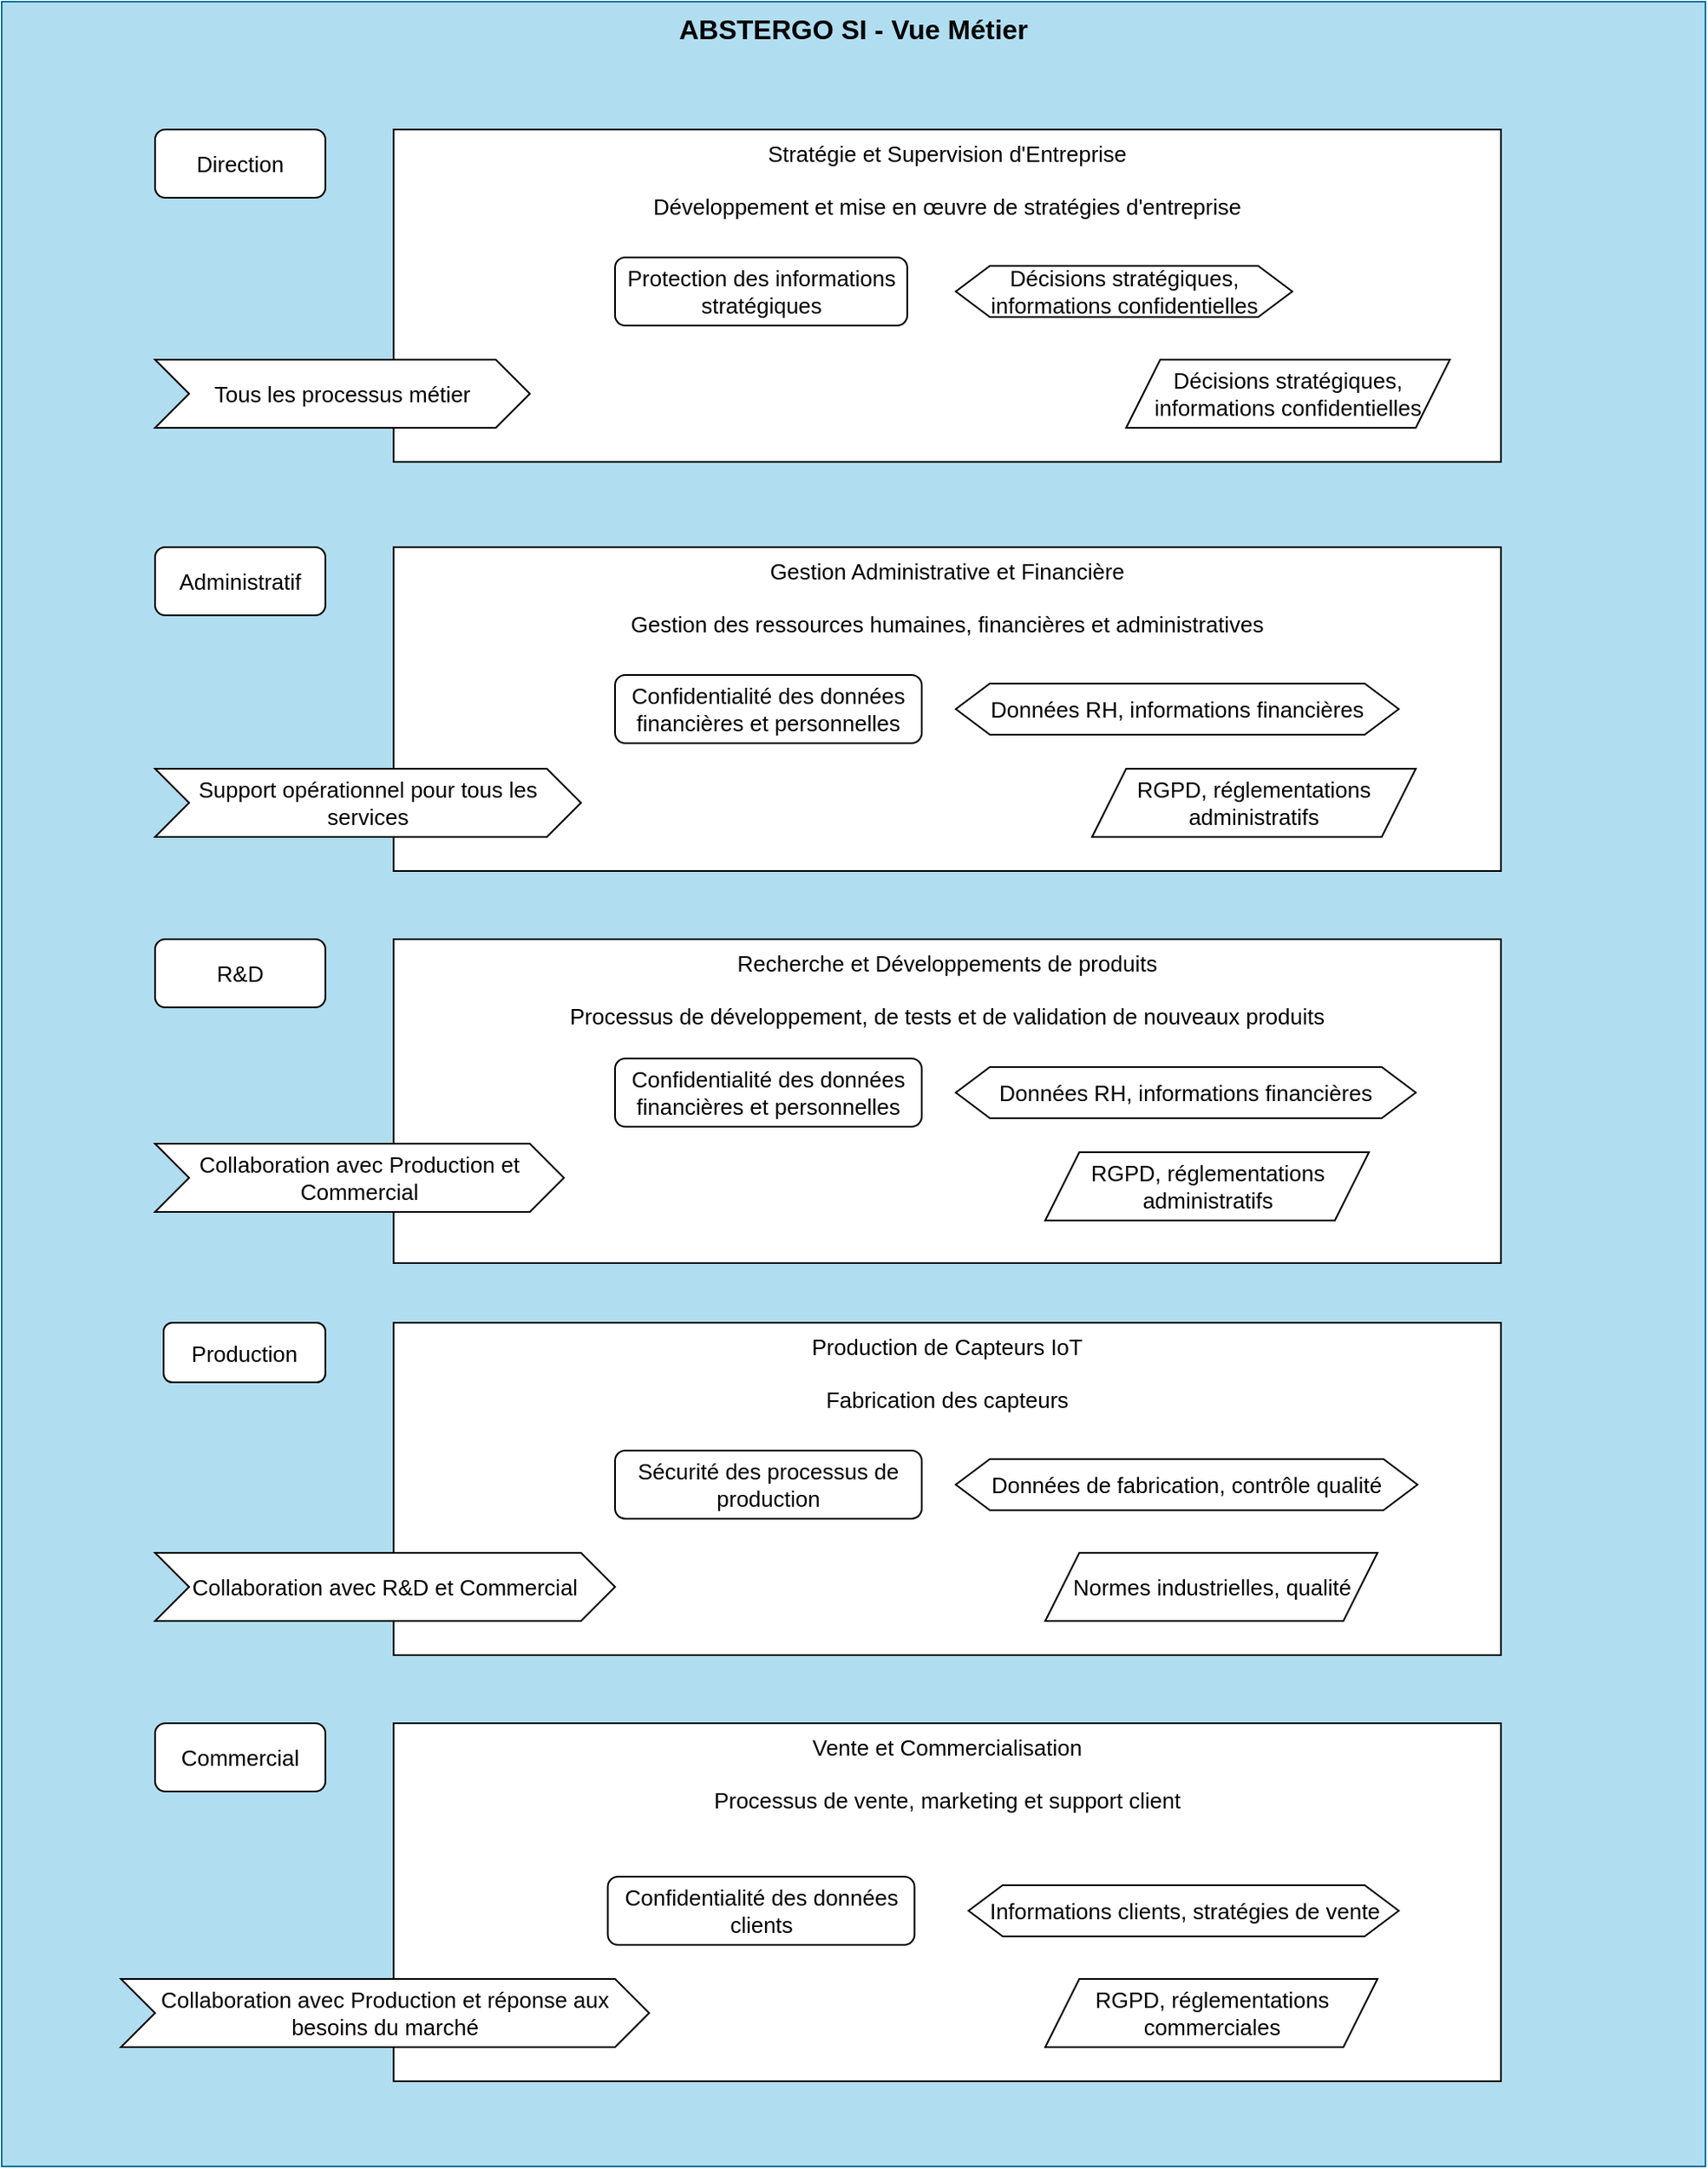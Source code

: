 <mxfile version="22.1.5" type="github">
  <diagram name="Page-1" id="KYuWMJmiR7H3UaC-g5s9">
    <mxGraphModel dx="2390" dy="1243" grid="1" gridSize="10" guides="1" tooltips="1" connect="1" arrows="1" fold="1" page="1" pageScale="1" pageWidth="827" pageHeight="1169" math="0" shadow="0">
      <root>
        <mxCell id="0" />
        <mxCell id="1" parent="0" />
        <mxCell id="J_kNGodoUKY9twf9flr4-1" value="&lt;font size=&quot;1&quot;&gt;&lt;b&gt;&lt;font style=&quot;font-size: 16px;&quot;&gt;ABSTERGO SI - Vue Métier &lt;/font&gt;&lt;/b&gt;&lt;/font&gt;" style="rounded=0;whiteSpace=wrap;html=1;verticalAlign=top;align=center;movable=1;resizable=1;rotatable=1;deletable=1;editable=1;locked=0;connectable=1;fillColor=#b1ddf0;strokeColor=#10739e;" parent="1" vertex="1">
          <mxGeometry x="40" y="40" width="1000" height="1270" as="geometry" />
        </mxCell>
        <mxCell id="bNXU1JucXEZNY31L4AdU-1" value="Direction" style="rounded=1;whiteSpace=wrap;html=1;fontSize=13;" vertex="1" parent="1">
          <mxGeometry x="130" y="115" width="100" height="40" as="geometry" />
        </mxCell>
        <mxCell id="bNXU1JucXEZNY31L4AdU-2" value="Stratégie et Supervision d&#39;Entreprise&lt;br style=&quot;font-size: 13px;&quot;&gt;&lt;br style=&quot;font-size: 13px;&quot;&gt;Développement et mise en œuvre de stratégies d&#39;entreprise" style="rounded=0;whiteSpace=wrap;html=1;fontSize=13;verticalAlign=top;" vertex="1" parent="1">
          <mxGeometry x="270" y="115" width="650" height="195" as="geometry" />
        </mxCell>
        <mxCell id="bNXU1JucXEZNY31L4AdU-4" value="Décisions stratégiques, informations confidentielles" style="shape=hexagon;perimeter=hexagonPerimeter2;whiteSpace=wrap;html=1;fixedSize=1;fontSize=13;" vertex="1" parent="1">
          <mxGeometry x="600" y="195" width="197.5" height="30" as="geometry" />
        </mxCell>
        <mxCell id="bNXU1JucXEZNY31L4AdU-5" value="Décisions stratégiques, informations confidentielles" style="shape=parallelogram;perimeter=parallelogramPerimeter;whiteSpace=wrap;html=1;fixedSize=1;fontSize=13;" vertex="1" parent="1">
          <mxGeometry x="700" y="250" width="190" height="40" as="geometry" />
        </mxCell>
        <mxCell id="bNXU1JucXEZNY31L4AdU-6" value="Protection des informations stratégiques" style="rounded=1;whiteSpace=wrap;html=1;fontSize=13;" vertex="1" parent="1">
          <mxGeometry x="400" y="190" width="171.5" height="40" as="geometry" />
        </mxCell>
        <mxCell id="bNXU1JucXEZNY31L4AdU-8" value="Gestion Administrative et Financière&lt;br style=&quot;font-size: 13px;&quot;&gt;&lt;br style=&quot;font-size: 13px;&quot;&gt;Gestion des ressources humaines, financières et administratives" style="rounded=0;whiteSpace=wrap;html=1;fontSize=13;verticalAlign=top;" vertex="1" parent="1">
          <mxGeometry x="270" y="360" width="650" height="190" as="geometry" />
        </mxCell>
        <mxCell id="bNXU1JucXEZNY31L4AdU-9" value="Confidentialité des données financières et personnelles" style="rounded=1;whiteSpace=wrap;html=1;fontSize=13;" vertex="1" parent="1">
          <mxGeometry x="400" y="435" width="180" height="40" as="geometry" />
        </mxCell>
        <mxCell id="bNXU1JucXEZNY31L4AdU-10" value="Données RH, informations financières" style="shape=hexagon;perimeter=hexagonPerimeter2;whiteSpace=wrap;html=1;fixedSize=1;fontSize=13;" vertex="1" parent="1">
          <mxGeometry x="600" y="440" width="260" height="30" as="geometry" />
        </mxCell>
        <mxCell id="bNXU1JucXEZNY31L4AdU-11" value="RGPD, réglementations administratifs" style="shape=parallelogram;perimeter=parallelogramPerimeter;whiteSpace=wrap;html=1;fixedSize=1;fontSize=13;" vertex="1" parent="1">
          <mxGeometry x="680" y="490" width="190" height="40" as="geometry" />
        </mxCell>
        <mxCell id="bNXU1JucXEZNY31L4AdU-13" value="Tous les processus métier" style="shape=step;perimeter=stepPerimeter;whiteSpace=wrap;html=1;fixedSize=1;fontSize=13;" vertex="1" parent="1">
          <mxGeometry x="130" y="250" width="220" height="40" as="geometry" />
        </mxCell>
        <mxCell id="bNXU1JucXEZNY31L4AdU-14" value="Support opérationnel pour tous les services" style="shape=step;perimeter=stepPerimeter;whiteSpace=wrap;html=1;fixedSize=1;fontSize=13;" vertex="1" parent="1">
          <mxGeometry x="130" y="490" width="250" height="40" as="geometry" />
        </mxCell>
        <mxCell id="bNXU1JucXEZNY31L4AdU-15" value="R&amp;amp;D" style="rounded=1;whiteSpace=wrap;html=1;fontSize=13;" vertex="1" parent="1">
          <mxGeometry x="130" y="590" width="100" height="40" as="geometry" />
        </mxCell>
        <mxCell id="bNXU1JucXEZNY31L4AdU-16" value="Recherche et Développements de produits&lt;br style=&quot;font-size: 13px;&quot;&gt;&lt;br style=&quot;font-size: 13px;&quot;&gt;Processus de développement, de tests et de validation de nouveaux produits" style="rounded=0;whiteSpace=wrap;html=1;fontSize=13;verticalAlign=top;" vertex="1" parent="1">
          <mxGeometry x="270" y="590" width="650" height="190" as="geometry" />
        </mxCell>
        <mxCell id="bNXU1JucXEZNY31L4AdU-17" value="Confidentialité des données financières et personnelles" style="rounded=1;whiteSpace=wrap;html=1;fontSize=13;" vertex="1" parent="1">
          <mxGeometry x="400" y="660" width="180" height="40" as="geometry" />
        </mxCell>
        <mxCell id="bNXU1JucXEZNY31L4AdU-18" value="Données RH, informations financières" style="shape=hexagon;perimeter=hexagonPerimeter2;whiteSpace=wrap;html=1;fixedSize=1;fontSize=13;" vertex="1" parent="1">
          <mxGeometry x="600" y="665" width="270" height="30" as="geometry" />
        </mxCell>
        <mxCell id="bNXU1JucXEZNY31L4AdU-19" value="RGPD, réglementations administratifs" style="shape=parallelogram;perimeter=parallelogramPerimeter;whiteSpace=wrap;html=1;fixedSize=1;fontSize=13;" vertex="1" parent="1">
          <mxGeometry x="652.5" y="715" width="190" height="40" as="geometry" />
        </mxCell>
        <mxCell id="bNXU1JucXEZNY31L4AdU-20" value="Collaboration avec Production et Commercial" style="shape=step;perimeter=stepPerimeter;whiteSpace=wrap;html=1;fixedSize=1;fontSize=13;" vertex="1" parent="1">
          <mxGeometry x="130" y="710" width="240" height="40" as="geometry" />
        </mxCell>
        <mxCell id="bNXU1JucXEZNY31L4AdU-21" value="Production" style="rounded=1;whiteSpace=wrap;html=1;fontSize=13;" vertex="1" parent="1">
          <mxGeometry x="135" y="815" width="95" height="35" as="geometry" />
        </mxCell>
        <mxCell id="bNXU1JucXEZNY31L4AdU-22" value="Production de Capteurs IoT&lt;br style=&quot;font-size: 13px;&quot;&gt;&lt;br style=&quot;font-size: 13px;&quot;&gt;Fabrication des capteurs" style="rounded=0;whiteSpace=wrap;html=1;fontSize=13;verticalAlign=top;" vertex="1" parent="1">
          <mxGeometry x="270" y="815" width="650" height="195" as="geometry" />
        </mxCell>
        <mxCell id="bNXU1JucXEZNY31L4AdU-23" value="Sécurité des processus de production" style="rounded=1;whiteSpace=wrap;html=1;fontSize=13;" vertex="1" parent="1">
          <mxGeometry x="400" y="890" width="180" height="40" as="geometry" />
        </mxCell>
        <mxCell id="bNXU1JucXEZNY31L4AdU-24" value="Données de fabrication, contrôle qualité" style="shape=hexagon;perimeter=hexagonPerimeter2;whiteSpace=wrap;html=1;fixedSize=1;fontSize=13;" vertex="1" parent="1">
          <mxGeometry x="600" y="895" width="271" height="30" as="geometry" />
        </mxCell>
        <mxCell id="bNXU1JucXEZNY31L4AdU-25" value="Normes industrielles, qualité" style="shape=parallelogram;perimeter=parallelogramPerimeter;whiteSpace=wrap;html=1;fixedSize=1;fontSize=13;" vertex="1" parent="1">
          <mxGeometry x="652.5" y="950" width="195" height="40" as="geometry" />
        </mxCell>
        <mxCell id="bNXU1JucXEZNY31L4AdU-26" value="Collaboration avec R&amp;amp;D et Commercial" style="shape=step;perimeter=stepPerimeter;whiteSpace=wrap;html=1;fixedSize=1;fontSize=13;" vertex="1" parent="1">
          <mxGeometry x="130" y="950" width="270" height="40" as="geometry" />
        </mxCell>
        <mxCell id="bNXU1JucXEZNY31L4AdU-27" value="Commercial" style="rounded=1;whiteSpace=wrap;html=1;fontSize=13;" vertex="1" parent="1">
          <mxGeometry x="130" y="1050" width="100" height="40" as="geometry" />
        </mxCell>
        <mxCell id="bNXU1JucXEZNY31L4AdU-28" value="Vente et Commercialisation&lt;br style=&quot;font-size: 13px;&quot;&gt;&lt;br style=&quot;font-size: 13px;&quot;&gt;Processus de vente, marketing et support client" style="rounded=0;whiteSpace=wrap;html=1;fontSize=13;verticalAlign=top;" vertex="1" parent="1">
          <mxGeometry x="270" y="1050" width="650" height="210" as="geometry" />
        </mxCell>
        <mxCell id="bNXU1JucXEZNY31L4AdU-29" value="Confidentialité des données clients" style="rounded=1;whiteSpace=wrap;html=1;fontSize=13;" vertex="1" parent="1">
          <mxGeometry x="395.75" y="1140" width="180" height="40" as="geometry" />
        </mxCell>
        <mxCell id="bNXU1JucXEZNY31L4AdU-30" value="Informations clients, stratégies de vente" style="shape=hexagon;perimeter=hexagonPerimeter2;whiteSpace=wrap;html=1;fixedSize=1;fontSize=13;" vertex="1" parent="1">
          <mxGeometry x="607.5" y="1145" width="252.5" height="30" as="geometry" />
        </mxCell>
        <mxCell id="bNXU1JucXEZNY31L4AdU-31" value="RGPD, réglementations commerciales" style="shape=parallelogram;perimeter=parallelogramPerimeter;whiteSpace=wrap;html=1;fixedSize=1;fontSize=13;" vertex="1" parent="1">
          <mxGeometry x="652.5" y="1200" width="195" height="40" as="geometry" />
        </mxCell>
        <mxCell id="bNXU1JucXEZNY31L4AdU-32" value="Collaboration avec Production et réponse aux besoins du marché" style="shape=step;perimeter=stepPerimeter;whiteSpace=wrap;html=1;fixedSize=1;fontSize=13;" vertex="1" parent="1">
          <mxGeometry x="110" y="1200" width="310" height="40" as="geometry" />
        </mxCell>
        <mxCell id="bNXU1JucXEZNY31L4AdU-33" value="Administratif" style="rounded=1;whiteSpace=wrap;html=1;fontSize=13;" vertex="1" parent="1">
          <mxGeometry x="130" y="360" width="100" height="40" as="geometry" />
        </mxCell>
        <mxCell id="bNXU1JucXEZNY31L4AdU-34" style="edgeStyle=orthogonalEdgeStyle;rounded=0;orthogonalLoop=1;jettySize=auto;html=1;exitX=0.5;exitY=1;exitDx=0;exitDy=0;" edge="1" parent="1" source="bNXU1JucXEZNY31L4AdU-10" target="bNXU1JucXEZNY31L4AdU-10">
          <mxGeometry relative="1" as="geometry" />
        </mxCell>
      </root>
    </mxGraphModel>
  </diagram>
</mxfile>
